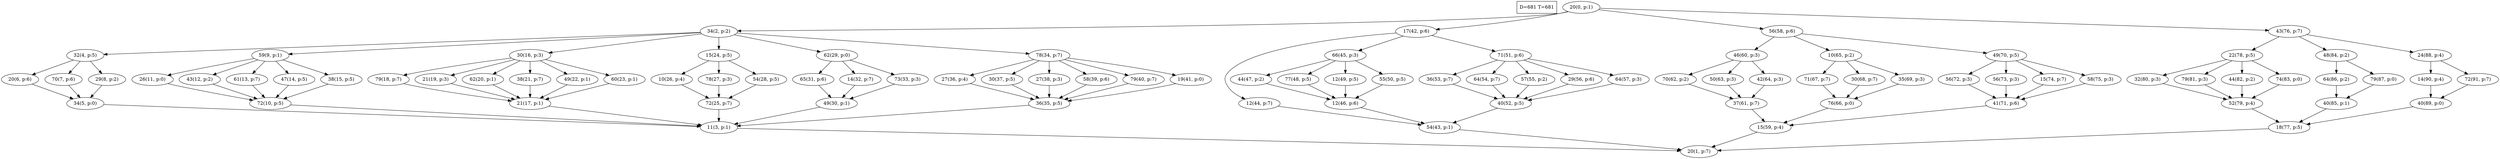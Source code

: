 digraph Task {
i [shape=box, label="D=681 T=681"]; 
0 [label="20(0, p:1)"];
1 [label="20(1, p:7)"];
2 [label="34(2, p:2)"];
3 [label="11(3, p:1)"];
4 [label="32(4, p:5)"];
5 [label="34(5, p:0)"];
6 [label="20(6, p:6)"];
7 [label="70(7, p:6)"];
8 [label="29(8, p:2)"];
9 [label="59(9, p:1)"];
10 [label="72(10, p:5)"];
11 [label="26(11, p:0)"];
12 [label="43(12, p:2)"];
13 [label="61(13, p:7)"];
14 [label="47(14, p:5)"];
15 [label="38(15, p:5)"];
16 [label="30(16, p:3)"];
17 [label="21(17, p:1)"];
18 [label="79(18, p:7)"];
19 [label="21(19, p:3)"];
20 [label="62(20, p:1)"];
21 [label="38(21, p:7)"];
22 [label="49(22, p:1)"];
23 [label="60(23, p:1)"];
24 [label="15(24, p:5)"];
25 [label="72(25, p:7)"];
26 [label="10(26, p:4)"];
27 [label="78(27, p:3)"];
28 [label="54(28, p:5)"];
29 [label="62(29, p:0)"];
30 [label="49(30, p:1)"];
31 [label="65(31, p:6)"];
32 [label="14(32, p:7)"];
33 [label="73(33, p:3)"];
34 [label="78(34, p:7)"];
35 [label="36(35, p:5)"];
36 [label="27(36, p:4)"];
37 [label="30(37, p:5)"];
38 [label="27(38, p:3)"];
39 [label="58(39, p:6)"];
40 [label="79(40, p:7)"];
41 [label="19(41, p:0)"];
42 [label="17(42, p:6)"];
43 [label="54(43, p:1)"];
44 [label="12(44, p:7)"];
45 [label="66(45, p:3)"];
46 [label="12(46, p:6)"];
47 [label="44(47, p:2)"];
48 [label="77(48, p:5)"];
49 [label="12(49, p:5)"];
50 [label="55(50, p:5)"];
51 [label="71(51, p:6)"];
52 [label="40(52, p:5)"];
53 [label="36(53, p:7)"];
54 [label="64(54, p:7)"];
55 [label="57(55, p:2)"];
56 [label="29(56, p:6)"];
57 [label="64(57, p:3)"];
58 [label="56(58, p:6)"];
59 [label="15(59, p:4)"];
60 [label="46(60, p:3)"];
61 [label="37(61, p:7)"];
62 [label="70(62, p:2)"];
63 [label="50(63, p:3)"];
64 [label="42(64, p:3)"];
65 [label="10(65, p:2)"];
66 [label="76(66, p:0)"];
67 [label="71(67, p:7)"];
68 [label="30(68, p:7)"];
69 [label="35(69, p:3)"];
70 [label="49(70, p:5)"];
71 [label="41(71, p:6)"];
72 [label="56(72, p:3)"];
73 [label="56(73, p:3)"];
74 [label="15(74, p:7)"];
75 [label="58(75, p:3)"];
76 [label="43(76, p:7)"];
77 [label="18(77, p:5)"];
78 [label="22(78, p:5)"];
79 [label="52(79, p:4)"];
80 [label="32(80, p:3)"];
81 [label="79(81, p:3)"];
82 [label="44(82, p:2)"];
83 [label="74(83, p:0)"];
84 [label="48(84, p:2)"];
85 [label="40(85, p:1)"];
86 [label="64(86, p:2)"];
87 [label="79(87, p:0)"];
88 [label="24(88, p:4)"];
89 [label="40(89, p:0)"];
90 [label="14(90, p:4)"];
91 [label="72(91, p:7)"];
0 -> 2;
0 -> 42;
0 -> 58;
0 -> 76;
2 -> 4;
2 -> 9;
2 -> 16;
2 -> 24;
2 -> 29;
2 -> 34;
3 -> 1;
4 -> 6;
4 -> 7;
4 -> 8;
5 -> 3;
6 -> 5;
7 -> 5;
8 -> 5;
9 -> 11;
9 -> 12;
9 -> 13;
9 -> 14;
9 -> 15;
10 -> 3;
11 -> 10;
12 -> 10;
13 -> 10;
14 -> 10;
15 -> 10;
16 -> 18;
16 -> 19;
16 -> 20;
16 -> 21;
16 -> 22;
16 -> 23;
17 -> 3;
18 -> 17;
19 -> 17;
20 -> 17;
21 -> 17;
22 -> 17;
23 -> 17;
24 -> 26;
24 -> 27;
24 -> 28;
25 -> 3;
26 -> 25;
27 -> 25;
28 -> 25;
29 -> 31;
29 -> 32;
29 -> 33;
30 -> 3;
31 -> 30;
32 -> 30;
33 -> 30;
34 -> 36;
34 -> 37;
34 -> 38;
34 -> 39;
34 -> 40;
34 -> 41;
35 -> 3;
36 -> 35;
37 -> 35;
38 -> 35;
39 -> 35;
40 -> 35;
41 -> 35;
42 -> 44;
42 -> 45;
42 -> 51;
43 -> 1;
44 -> 43;
45 -> 47;
45 -> 48;
45 -> 49;
45 -> 50;
46 -> 43;
47 -> 46;
48 -> 46;
49 -> 46;
50 -> 46;
51 -> 53;
51 -> 54;
51 -> 55;
51 -> 56;
51 -> 57;
52 -> 43;
53 -> 52;
54 -> 52;
55 -> 52;
56 -> 52;
57 -> 52;
58 -> 60;
58 -> 65;
58 -> 70;
59 -> 1;
60 -> 62;
60 -> 63;
60 -> 64;
61 -> 59;
62 -> 61;
63 -> 61;
64 -> 61;
65 -> 67;
65 -> 68;
65 -> 69;
66 -> 59;
67 -> 66;
68 -> 66;
69 -> 66;
70 -> 72;
70 -> 73;
70 -> 74;
70 -> 75;
71 -> 59;
72 -> 71;
73 -> 71;
74 -> 71;
75 -> 71;
76 -> 78;
76 -> 84;
76 -> 88;
77 -> 1;
78 -> 80;
78 -> 81;
78 -> 82;
78 -> 83;
79 -> 77;
80 -> 79;
81 -> 79;
82 -> 79;
83 -> 79;
84 -> 86;
84 -> 87;
85 -> 77;
86 -> 85;
87 -> 85;
88 -> 90;
88 -> 91;
89 -> 77;
90 -> 89;
91 -> 89;
}